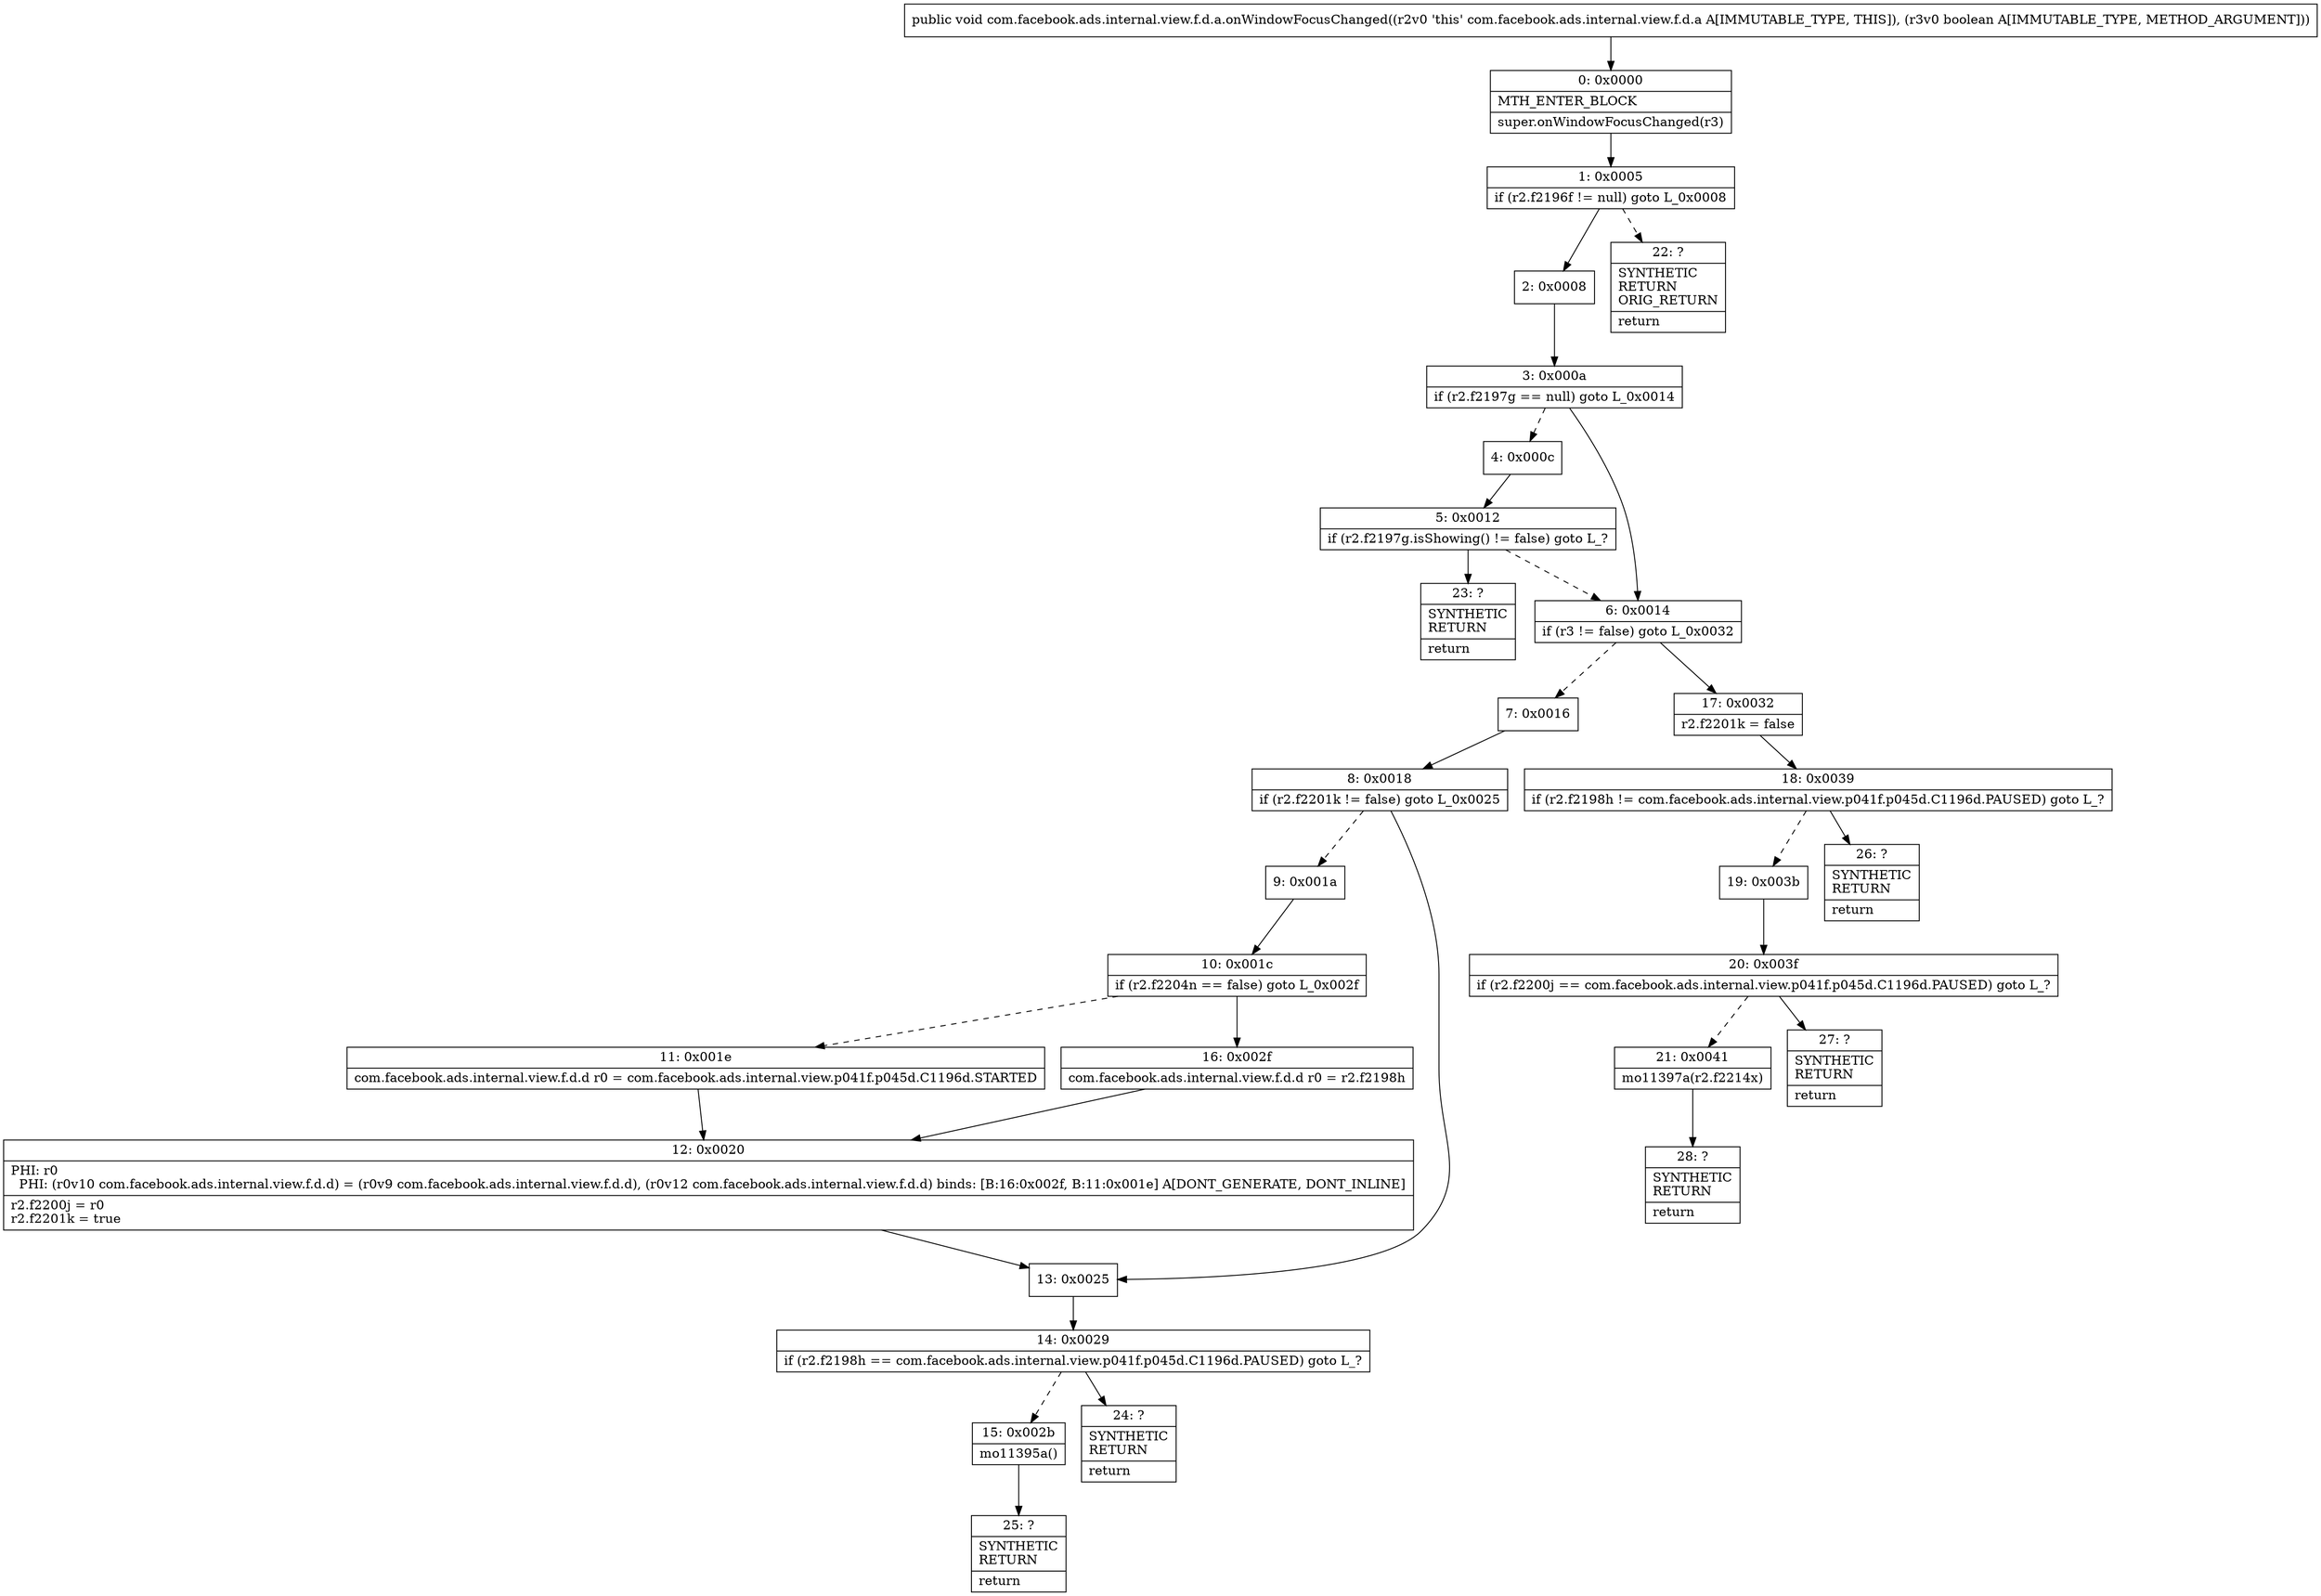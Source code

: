 digraph "CFG forcom.facebook.ads.internal.view.f.d.a.onWindowFocusChanged(Z)V" {
Node_0 [shape=record,label="{0\:\ 0x0000|MTH_ENTER_BLOCK\l|super.onWindowFocusChanged(r3)\l}"];
Node_1 [shape=record,label="{1\:\ 0x0005|if (r2.f2196f != null) goto L_0x0008\l}"];
Node_2 [shape=record,label="{2\:\ 0x0008}"];
Node_3 [shape=record,label="{3\:\ 0x000a|if (r2.f2197g == null) goto L_0x0014\l}"];
Node_4 [shape=record,label="{4\:\ 0x000c}"];
Node_5 [shape=record,label="{5\:\ 0x0012|if (r2.f2197g.isShowing() != false) goto L_?\l}"];
Node_6 [shape=record,label="{6\:\ 0x0014|if (r3 != false) goto L_0x0032\l}"];
Node_7 [shape=record,label="{7\:\ 0x0016}"];
Node_8 [shape=record,label="{8\:\ 0x0018|if (r2.f2201k != false) goto L_0x0025\l}"];
Node_9 [shape=record,label="{9\:\ 0x001a}"];
Node_10 [shape=record,label="{10\:\ 0x001c|if (r2.f2204n == false) goto L_0x002f\l}"];
Node_11 [shape=record,label="{11\:\ 0x001e|com.facebook.ads.internal.view.f.d.d r0 = com.facebook.ads.internal.view.p041f.p045d.C1196d.STARTED\l}"];
Node_12 [shape=record,label="{12\:\ 0x0020|PHI: r0 \l  PHI: (r0v10 com.facebook.ads.internal.view.f.d.d) = (r0v9 com.facebook.ads.internal.view.f.d.d), (r0v12 com.facebook.ads.internal.view.f.d.d) binds: [B:16:0x002f, B:11:0x001e] A[DONT_GENERATE, DONT_INLINE]\l|r2.f2200j = r0\lr2.f2201k = true\l}"];
Node_13 [shape=record,label="{13\:\ 0x0025}"];
Node_14 [shape=record,label="{14\:\ 0x0029|if (r2.f2198h == com.facebook.ads.internal.view.p041f.p045d.C1196d.PAUSED) goto L_?\l}"];
Node_15 [shape=record,label="{15\:\ 0x002b|mo11395a()\l}"];
Node_16 [shape=record,label="{16\:\ 0x002f|com.facebook.ads.internal.view.f.d.d r0 = r2.f2198h\l}"];
Node_17 [shape=record,label="{17\:\ 0x0032|r2.f2201k = false\l}"];
Node_18 [shape=record,label="{18\:\ 0x0039|if (r2.f2198h != com.facebook.ads.internal.view.p041f.p045d.C1196d.PAUSED) goto L_?\l}"];
Node_19 [shape=record,label="{19\:\ 0x003b}"];
Node_20 [shape=record,label="{20\:\ 0x003f|if (r2.f2200j == com.facebook.ads.internal.view.p041f.p045d.C1196d.PAUSED) goto L_?\l}"];
Node_21 [shape=record,label="{21\:\ 0x0041|mo11397a(r2.f2214x)\l}"];
Node_22 [shape=record,label="{22\:\ ?|SYNTHETIC\lRETURN\lORIG_RETURN\l|return\l}"];
Node_23 [shape=record,label="{23\:\ ?|SYNTHETIC\lRETURN\l|return\l}"];
Node_24 [shape=record,label="{24\:\ ?|SYNTHETIC\lRETURN\l|return\l}"];
Node_25 [shape=record,label="{25\:\ ?|SYNTHETIC\lRETURN\l|return\l}"];
Node_26 [shape=record,label="{26\:\ ?|SYNTHETIC\lRETURN\l|return\l}"];
Node_27 [shape=record,label="{27\:\ ?|SYNTHETIC\lRETURN\l|return\l}"];
Node_28 [shape=record,label="{28\:\ ?|SYNTHETIC\lRETURN\l|return\l}"];
MethodNode[shape=record,label="{public void com.facebook.ads.internal.view.f.d.a.onWindowFocusChanged((r2v0 'this' com.facebook.ads.internal.view.f.d.a A[IMMUTABLE_TYPE, THIS]), (r3v0 boolean A[IMMUTABLE_TYPE, METHOD_ARGUMENT])) }"];
MethodNode -> Node_0;
Node_0 -> Node_1;
Node_1 -> Node_2;
Node_1 -> Node_22[style=dashed];
Node_2 -> Node_3;
Node_3 -> Node_4[style=dashed];
Node_3 -> Node_6;
Node_4 -> Node_5;
Node_5 -> Node_6[style=dashed];
Node_5 -> Node_23;
Node_6 -> Node_7[style=dashed];
Node_6 -> Node_17;
Node_7 -> Node_8;
Node_8 -> Node_9[style=dashed];
Node_8 -> Node_13;
Node_9 -> Node_10;
Node_10 -> Node_11[style=dashed];
Node_10 -> Node_16;
Node_11 -> Node_12;
Node_12 -> Node_13;
Node_13 -> Node_14;
Node_14 -> Node_15[style=dashed];
Node_14 -> Node_24;
Node_15 -> Node_25;
Node_16 -> Node_12;
Node_17 -> Node_18;
Node_18 -> Node_19[style=dashed];
Node_18 -> Node_26;
Node_19 -> Node_20;
Node_20 -> Node_21[style=dashed];
Node_20 -> Node_27;
Node_21 -> Node_28;
}

